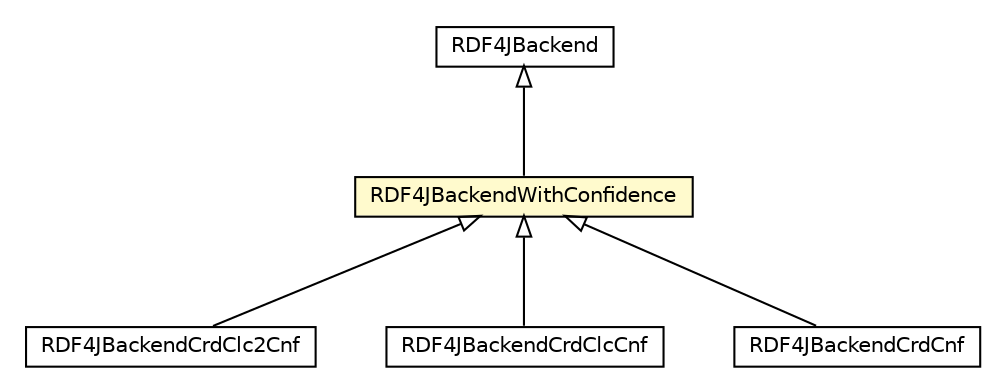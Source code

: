 #!/usr/local/bin/dot
#
# Class diagram 
# Generated by UMLGraph version R5_6-24-gf6e263 (http://www.umlgraph.org/)
#

digraph G {
	edge [fontname="Helvetica",fontsize=10,labelfontname="Helvetica",labelfontsize=10];
	node [fontname="Helvetica",fontsize=10,shape=plaintext];
	nodesep=0.25;
	ranksep=0.5;
	// org.universAAL.context.che.database.impl.RDF4JBackendCrdClc2Cnf
	c5453 [label=<<table title="org.universAAL.context.che.database.impl.RDF4JBackendCrdClc2Cnf" border="0" cellborder="1" cellspacing="0" cellpadding="2" port="p" href="./RDF4JBackendCrdClc2Cnf.html">
		<tr><td><table border="0" cellspacing="0" cellpadding="1">
<tr><td align="center" balign="center"> RDF4JBackendCrdClc2Cnf </td></tr>
		</table></td></tr>
		</table>>, URL="./RDF4JBackendCrdClc2Cnf.html", fontname="Helvetica", fontcolor="black", fontsize=10.0];
	// org.universAAL.context.che.database.impl.RDF4JBackendCrdClcCnf
	c5455 [label=<<table title="org.universAAL.context.che.database.impl.RDF4JBackendCrdClcCnf" border="0" cellborder="1" cellspacing="0" cellpadding="2" port="p" href="./RDF4JBackendCrdClcCnf.html">
		<tr><td><table border="0" cellspacing="0" cellpadding="1">
<tr><td align="center" balign="center"> RDF4JBackendCrdClcCnf </td></tr>
		</table></td></tr>
		</table>>, URL="./RDF4JBackendCrdClcCnf.html", fontname="Helvetica", fontcolor="black", fontsize=10.0];
	// org.universAAL.context.che.database.impl.RDF4JBackendCrdCnf
	c5457 [label=<<table title="org.universAAL.context.che.database.impl.RDF4JBackendCrdCnf" border="0" cellborder="1" cellspacing="0" cellpadding="2" port="p" href="./RDF4JBackendCrdCnf.html">
		<tr><td><table border="0" cellspacing="0" cellpadding="1">
<tr><td align="center" balign="center"> RDF4JBackendCrdCnf </td></tr>
		</table></td></tr>
		</table>>, URL="./RDF4JBackendCrdCnf.html", fontname="Helvetica", fontcolor="black", fontsize=10.0];
	// org.universAAL.context.che.database.impl.RDF4JBackendWithConfidence
	c5459 [label=<<table title="org.universAAL.context.che.database.impl.RDF4JBackendWithConfidence" border="0" cellborder="1" cellspacing="0" cellpadding="2" port="p" bgcolor="lemonChiffon" href="./RDF4JBackendWithConfidence.html">
		<tr><td><table border="0" cellspacing="0" cellpadding="1">
<tr><td align="center" balign="center"> RDF4JBackendWithConfidence </td></tr>
		</table></td></tr>
		</table>>, URL="./RDF4JBackendWithConfidence.html", fontname="Helvetica", fontcolor="black", fontsize=10.0];
	// org.universAAL.context.che.database.impl.RDF4JBackend
	c5460 [label=<<table title="org.universAAL.context.che.database.impl.RDF4JBackend" border="0" cellborder="1" cellspacing="0" cellpadding="2" port="p" href="./RDF4JBackend.html">
		<tr><td><table border="0" cellspacing="0" cellpadding="1">
<tr><td align="center" balign="center"> RDF4JBackend </td></tr>
		</table></td></tr>
		</table>>, URL="./RDF4JBackend.html", fontname="Helvetica", fontcolor="black", fontsize=10.0];
	//org.universAAL.context.che.database.impl.RDF4JBackendCrdClc2Cnf extends org.universAAL.context.che.database.impl.RDF4JBackendWithConfidence
	c5459:p -> c5453:p [dir=back,arrowtail=empty];
	//org.universAAL.context.che.database.impl.RDF4JBackendCrdClcCnf extends org.universAAL.context.che.database.impl.RDF4JBackendWithConfidence
	c5459:p -> c5455:p [dir=back,arrowtail=empty];
	//org.universAAL.context.che.database.impl.RDF4JBackendCrdCnf extends org.universAAL.context.che.database.impl.RDF4JBackendWithConfidence
	c5459:p -> c5457:p [dir=back,arrowtail=empty];
	//org.universAAL.context.che.database.impl.RDF4JBackendWithConfidence extends org.universAAL.context.che.database.impl.RDF4JBackend
	c5460:p -> c5459:p [dir=back,arrowtail=empty];
}

